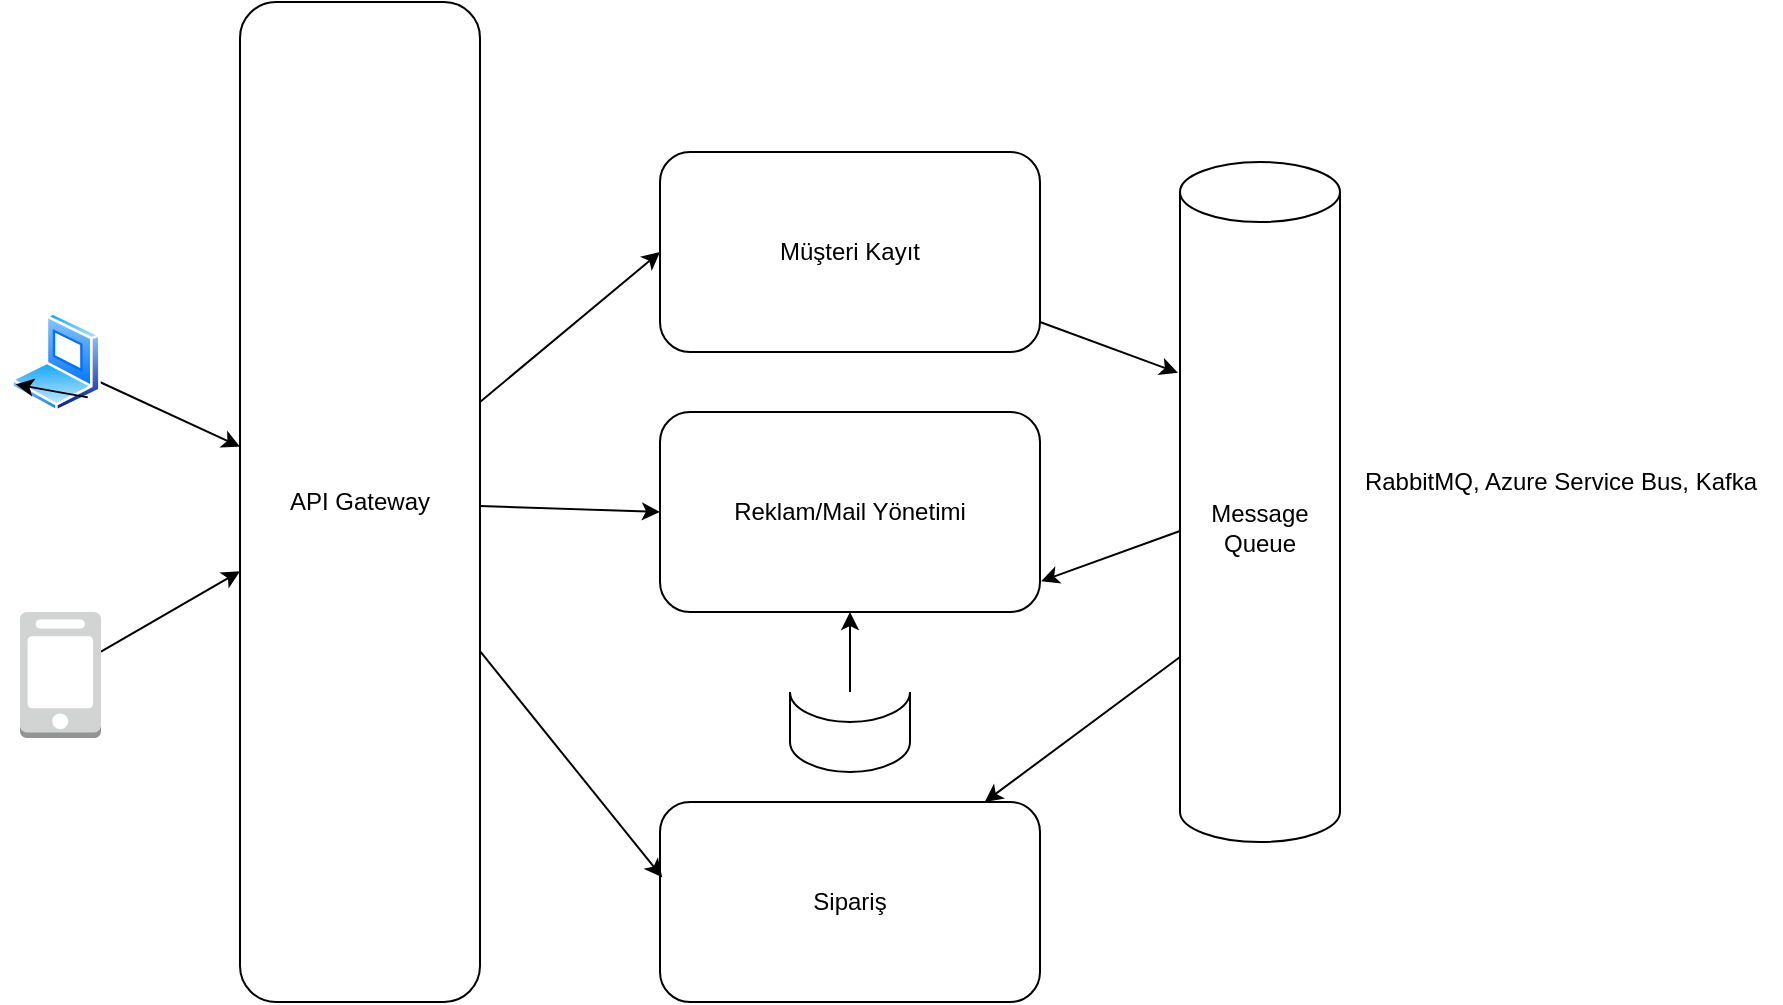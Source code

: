 <mxfile>
    <diagram id="qw97ysM-djNeax4VIUBU" name="Page-1">
        <mxGraphModel dx="1029" dy="474" grid="1" gridSize="10" guides="1" tooltips="1" connect="1" arrows="1" fold="1" page="1" pageScale="1" pageWidth="850" pageHeight="1100" math="0" shadow="0">
            <root>
                <mxCell id="0"/>
                <mxCell id="1" parent="0"/>
                <mxCell id="9" style="edgeStyle=none;html=1;entryX=-0.013;entryY=0.31;entryDx=0;entryDy=0;entryPerimeter=0;" edge="1" parent="1" source="2" target="5">
                    <mxGeometry relative="1" as="geometry"/>
                </mxCell>
                <mxCell id="2" value="Müşteri Kayıt" style="rounded=1;whiteSpace=wrap;html=1;" vertex="1" parent="1">
                    <mxGeometry x="340" y="320" width="190" height="100" as="geometry"/>
                </mxCell>
                <mxCell id="3" value="Reklam/Mail Yönetimi" style="rounded=1;whiteSpace=wrap;html=1;" vertex="1" parent="1">
                    <mxGeometry x="340" y="450" width="190" height="100" as="geometry"/>
                </mxCell>
                <mxCell id="4" value="Sipariş" style="rounded=1;whiteSpace=wrap;html=1;" vertex="1" parent="1">
                    <mxGeometry x="340" y="645" width="190" height="100" as="geometry"/>
                </mxCell>
                <mxCell id="11" style="edgeStyle=none;html=1;entryX=1.003;entryY=0.846;entryDx=0;entryDy=0;entryPerimeter=0;" edge="1" parent="1" source="5" target="3">
                    <mxGeometry relative="1" as="geometry"/>
                </mxCell>
                <mxCell id="12" style="edgeStyle=none;html=1;exitX=0;exitY=0;exitDx=0;exitDy=247.5;exitPerimeter=0;" edge="1" parent="1" source="5" target="4">
                    <mxGeometry relative="1" as="geometry"/>
                </mxCell>
                <mxCell id="5" value="Message Queue" style="shape=cylinder3;whiteSpace=wrap;html=1;boundedLbl=1;backgroundOutline=1;size=15;" vertex="1" parent="1">
                    <mxGeometry x="600" y="325" width="80" height="340" as="geometry"/>
                </mxCell>
                <mxCell id="15" value="RabbitMQ, Azure Service Bus, Kafka" style="text;html=1;align=center;verticalAlign=middle;resizable=0;points=[];autosize=1;strokeColor=none;fillColor=none;" vertex="1" parent="1">
                    <mxGeometry x="680" y="470" width="220" height="30" as="geometry"/>
                </mxCell>
                <mxCell id="21" style="edgeStyle=none;html=1;" edge="1" parent="1" source="16" target="20">
                    <mxGeometry relative="1" as="geometry"/>
                </mxCell>
                <mxCell id="16" value="" style="aspect=fixed;perimeter=ellipsePerimeter;html=1;align=center;shadow=0;dashed=0;spacingTop=3;image;image=img/lib/active_directory/laptop_client.svg;" vertex="1" parent="1">
                    <mxGeometry x="15.5" y="400" width="45" height="50" as="geometry"/>
                </mxCell>
                <mxCell id="22" style="edgeStyle=none;html=1;" edge="1" parent="1" source="17" target="20">
                    <mxGeometry relative="1" as="geometry"/>
                </mxCell>
                <mxCell id="17" value="" style="outlineConnect=0;dashed=0;verticalLabelPosition=bottom;verticalAlign=top;align=center;html=1;shape=mxgraph.aws3.mobile_client;fillColor=#D2D3D3;gradientColor=none;" vertex="1" parent="1">
                    <mxGeometry x="20" y="550" width="40.5" height="63" as="geometry"/>
                </mxCell>
                <mxCell id="18" style="edgeStyle=none;html=1;exitX=1;exitY=1;exitDx=0;exitDy=0;entryX=0;entryY=0.75;entryDx=0;entryDy=0;" edge="1" parent="1" source="16" target="16">
                    <mxGeometry relative="1" as="geometry"/>
                </mxCell>
                <mxCell id="23" style="edgeStyle=none;html=1;entryX=0;entryY=0.5;entryDx=0;entryDy=0;" edge="1" parent="1" source="20" target="2">
                    <mxGeometry relative="1" as="geometry"/>
                </mxCell>
                <mxCell id="24" style="edgeStyle=none;html=1;entryX=0;entryY=0.5;entryDx=0;entryDy=0;" edge="1" parent="1" source="20" target="3">
                    <mxGeometry relative="1" as="geometry"/>
                </mxCell>
                <mxCell id="25" style="edgeStyle=none;html=1;entryX=0.006;entryY=0.377;entryDx=0;entryDy=0;entryPerimeter=0;" edge="1" parent="1" source="20" target="4">
                    <mxGeometry relative="1" as="geometry"/>
                </mxCell>
                <mxCell id="20" value="API Gateway" style="rounded=1;whiteSpace=wrap;html=1;" vertex="1" parent="1">
                    <mxGeometry x="130" y="245" width="120" height="500" as="geometry"/>
                </mxCell>
                <mxCell id="28" value="" style="edgeStyle=none;html=1;" edge="1" parent="1" source="27" target="3">
                    <mxGeometry relative="1" as="geometry"/>
                </mxCell>
                <mxCell id="27" value="" style="shape=cylinder3;whiteSpace=wrap;html=1;boundedLbl=1;backgroundOutline=1;size=15;lid=0;" vertex="1" parent="1">
                    <mxGeometry x="405" y="590" width="60" height="40" as="geometry"/>
                </mxCell>
            </root>
        </mxGraphModel>
    </diagram>
</mxfile>